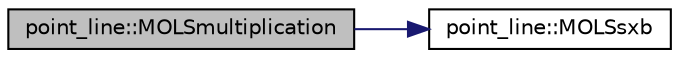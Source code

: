 digraph "point_line::MOLSmultiplication"
{
  edge [fontname="Helvetica",fontsize="10",labelfontname="Helvetica",labelfontsize="10"];
  node [fontname="Helvetica",fontsize="10",shape=record];
  rankdir="LR";
  Node93 [label="point_line::MOLSmultiplication",height=0.2,width=0.4,color="black", fillcolor="grey75", style="filled", fontcolor="black"];
  Node93 -> Node94 [color="midnightblue",fontsize="10",style="solid",fontname="Helvetica"];
  Node94 [label="point_line::MOLSsxb",height=0.2,width=0.4,color="black", fillcolor="white", style="filled",URL="$dd/def/classpoint__line.html#ae4d23004dc4a9cd50b3ed317e1fb8009"];
}

